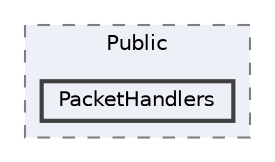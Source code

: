 digraph "PacketHandlers"
{
 // INTERACTIVE_SVG=YES
 // LATEX_PDF_SIZE
  bgcolor="transparent";
  edge [fontname=Helvetica,fontsize=10,labelfontname=Helvetica,labelfontsize=10];
  node [fontname=Helvetica,fontsize=10,shape=box,height=0.2,width=0.4];
  compound=true
  subgraph clusterdir_1d06a51bfc871a6a1823440d0d72725c {
    graph [ bgcolor="#edf0f7", pencolor="grey50", label="Public", fontname=Helvetica,fontsize=10 style="filled,dashed", URL="dir_1d06a51bfc871a6a1823440d0d72725c.html",tooltip=""]
  dir_dc0a17138117012a23fe1dc339be0970 [label="PacketHandlers", fillcolor="#edf0f7", color="grey25", style="filled,bold", URL="dir_dc0a17138117012a23fe1dc339be0970.html",tooltip=""];
  }
}
